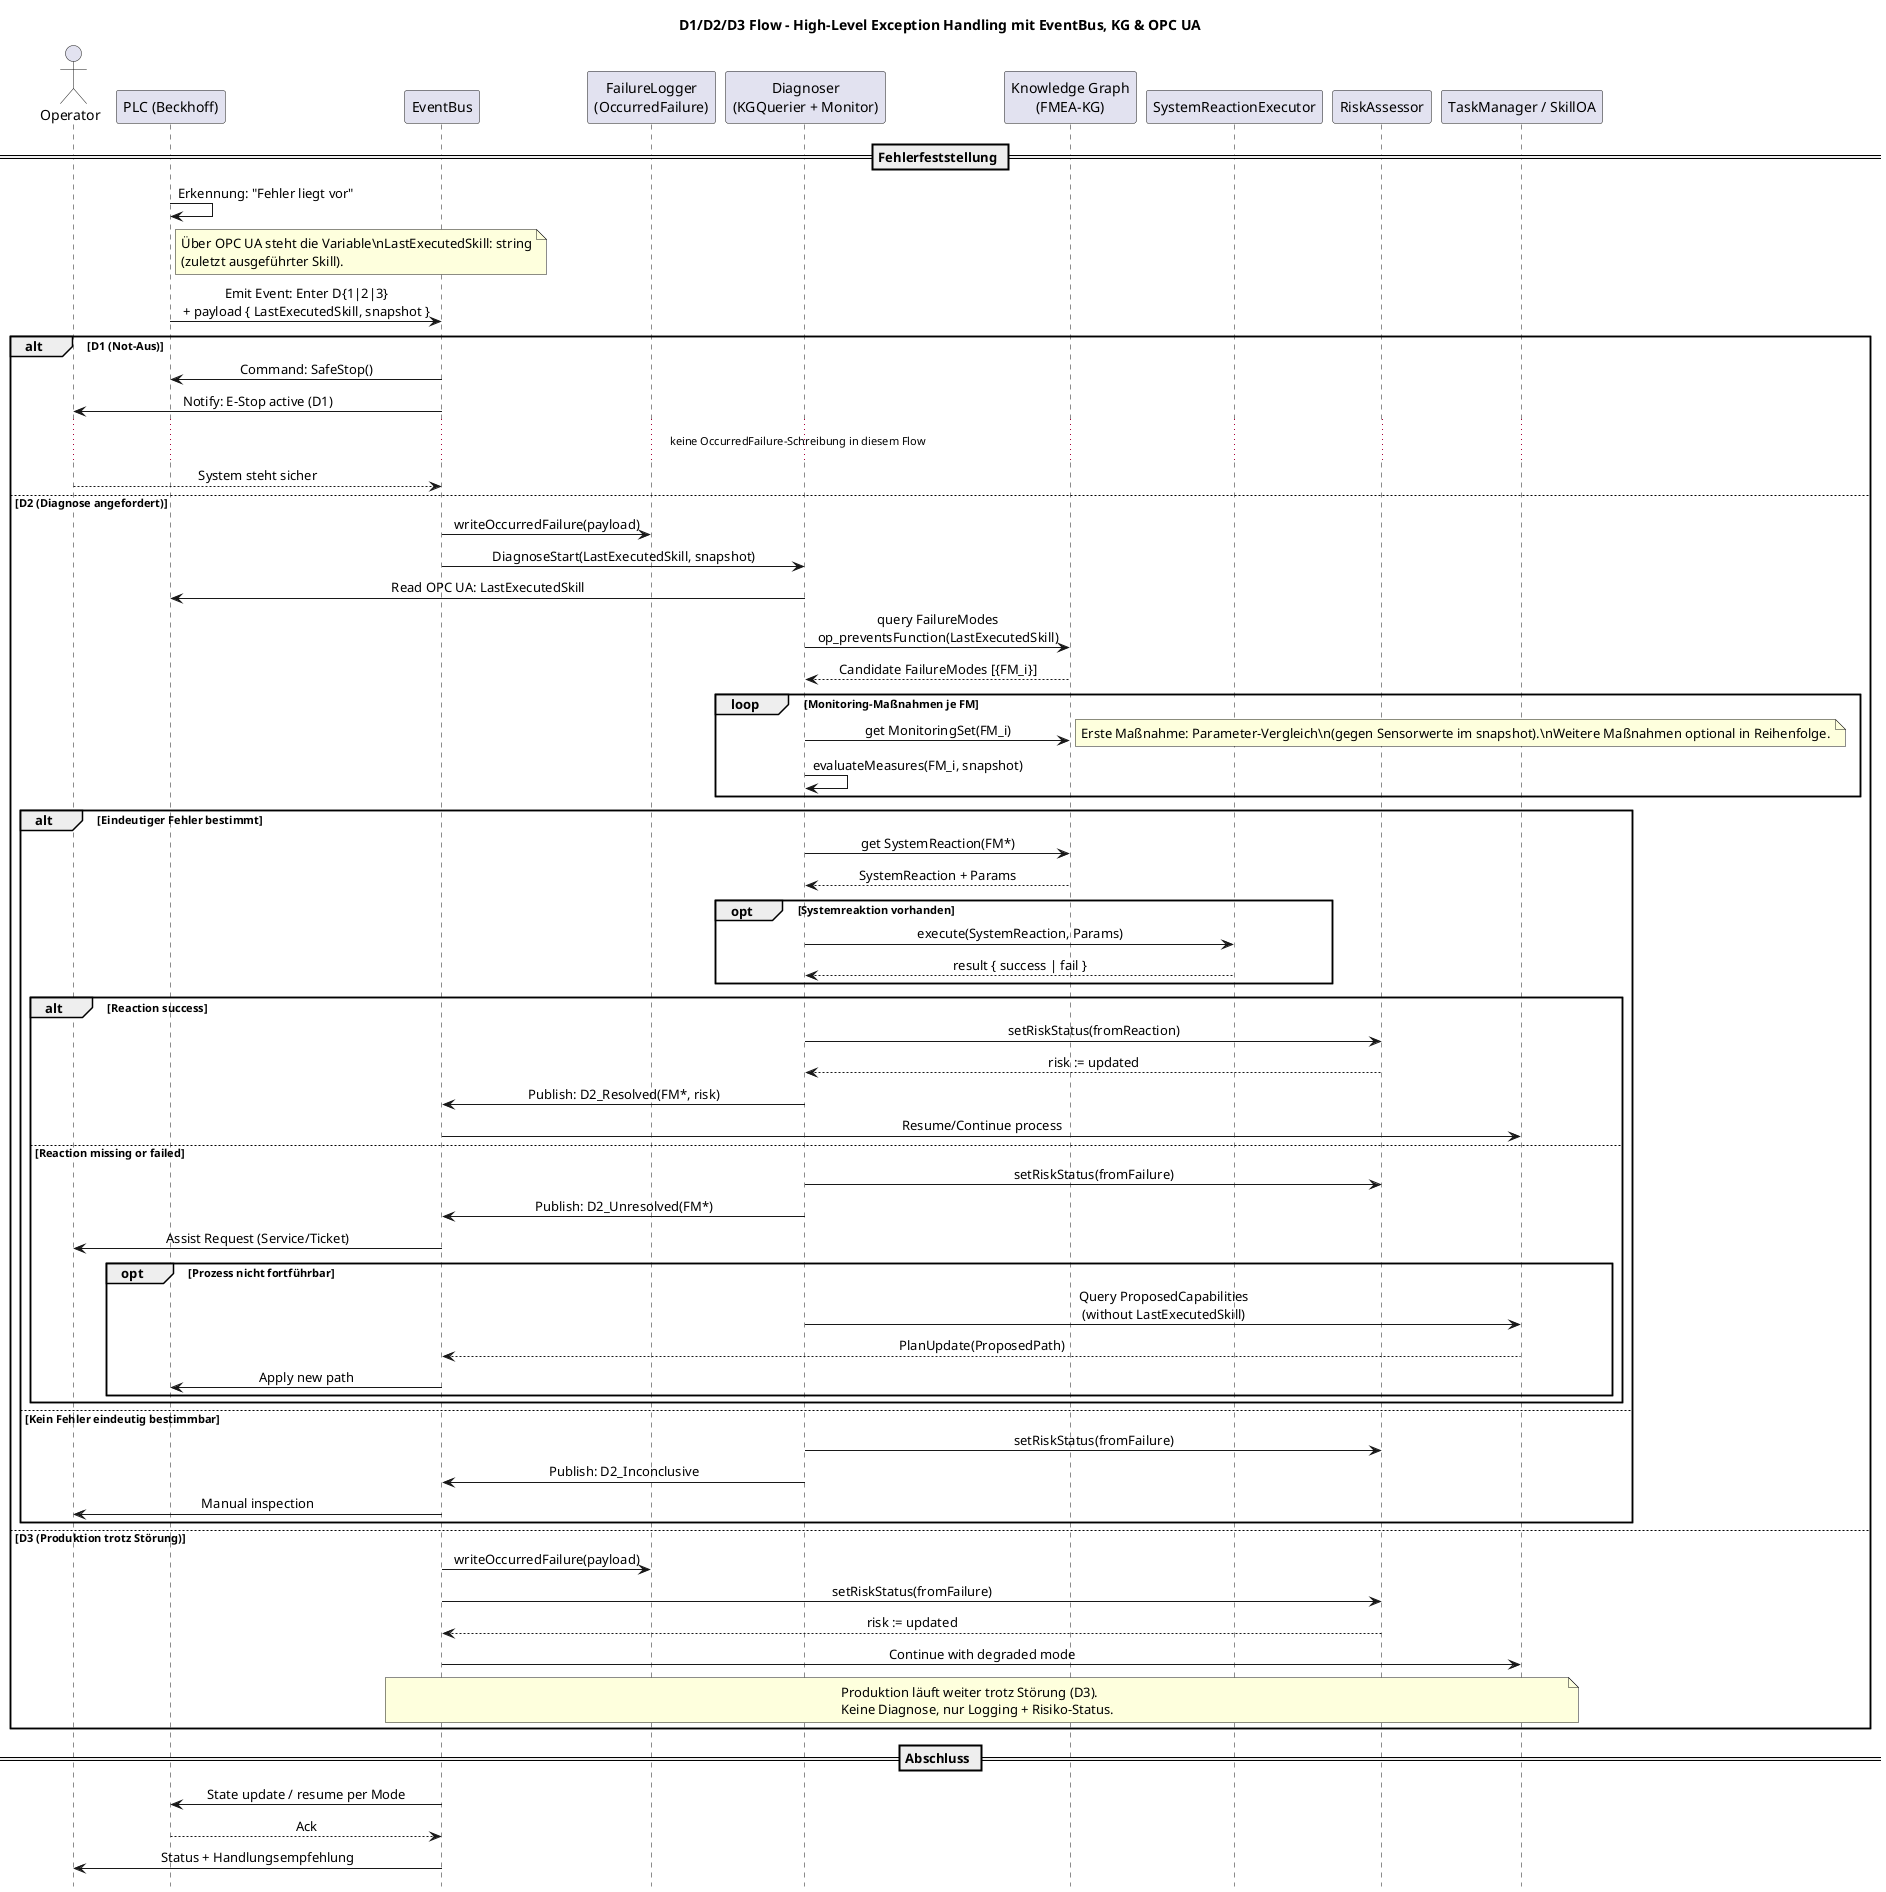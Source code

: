 @startuml Flow
title D1/D2/D3 Flow – High-Level Exception Handling mit EventBus, KG & OPC UA

skinparam Shadowing false
skinparam sequenceMessageAlign center
hide footbox

actor Operator
participant "PLC (Beckhoff)" as PLC
participant "EventBus" as BUS
participant "FailureLogger\n(OccurredFailure)" as LOG
participant "Diagnoser\n(KGQuerier + Monitor)" as DIAG
participant "Knowledge Graph\n(FMEA-KG)" as KG
participant "SystemReactionExecutor" as SRE
participant "RiskAssessor" as RISK
participant "TaskManager / SkillOA" as TM

== Fehlerfeststellung ==
PLC -> PLC: Erkennung: "Fehler liegt vor"
note right of PLC
  Über OPC UA steht die Variable\nLastExecutedSkill: string
  (zuletzt ausgeführter Skill).
end note
PLC -> BUS: Emit Event: Enter D{1|2|3}\n+ payload { LastExecutedSkill, snapshot }

alt D1 (Not-Aus)
  BUS -> PLC: Command: SafeStop()
  BUS -> Operator: Notify: E-Stop active (D1)
  ... keine OccurredFailure-Schreibung in diesem Flow ...
  return System steht sicher

else D2 (Diagnose angefordert)
  BUS -> LOG: writeOccurredFailure(payload)
  BUS -> DIAG: DiagnoseStart(LastExecutedSkill, snapshot)

  DIAG -> PLC: Read OPC UA: LastExecutedSkill
  DIAG -> KG: query FailureModes\nop_preventsFunction(LastExecutedSkill)
  KG --> DIAG: Candidate FailureModes [{FM_i}]

  loop Monitoring-Maßnahmen je FM
    DIAG -> KG: get MonitoringSet(FM_i)
    note right
      Erste Maßnahme: Parameter-Vergleich\n(gegen Sensorwerte im snapshot).\nWeitere Maßnahmen optional in Reihenfolge.
    end note
    DIAG -> DIAG: evaluateMeasures(FM_i, snapshot)
  end

  alt Eindeutiger Fehler bestimmt
    DIAG -> KG: get SystemReaction(FM*)
    KG --> DIAG: SystemReaction + Params

    opt Systemreaktion vorhanden
      DIAG -> SRE: execute(SystemReaction, Params)
      SRE --> DIAG: result { success | fail }
    end opt

    alt Reaction success
      DIAG -> RISK: setRiskStatus(fromReaction)
      RISK --> DIAG: risk := updated
      DIAG -> BUS: Publish: D2_Resolved(FM*, risk)
      BUS -> TM: Resume/Continue process
    else Reaction missing or failed
      DIAG -> RISK: setRiskStatus(fromFailure)
      DIAG -> BUS: Publish: D2_Unresolved(FM*)
      BUS -> Operator: Assist Request (Service/Ticket)
      opt Prozess nicht fortführbar
        DIAG -> TM: Query ProposedCapabilities\n(without LastExecutedSkill)
        TM --> BUS: PlanUpdate(ProposedPath)
        BUS -> PLC: Apply new path
      end opt
    end

  else Kein Fehler eindeutig bestimmbar
    DIAG -> RISK: setRiskStatus(fromFailure)
    DIAG -> BUS: Publish: D2_Inconclusive
    BUS -> Operator: Manual inspection
  end

else D3 (Produktion trotz Störung)
  BUS -> LOG: writeOccurredFailure(payload)
  BUS -> RISK: setRiskStatus(fromFailure)
  RISK --> BUS: risk := updated
  BUS -> TM: Continue with degraded mode
  note over BUS,TM
    Produktion läuft weiter trotz Störung (D3).
    Keine Diagnose, nur Logging + Risiko-Status.
  end note
end

== Abschluss ==
BUS -> PLC: State update / resume per Mode
PLC --> BUS: Ack
BUS -> Operator: Status + Handlungsempfehlung

@enduml
